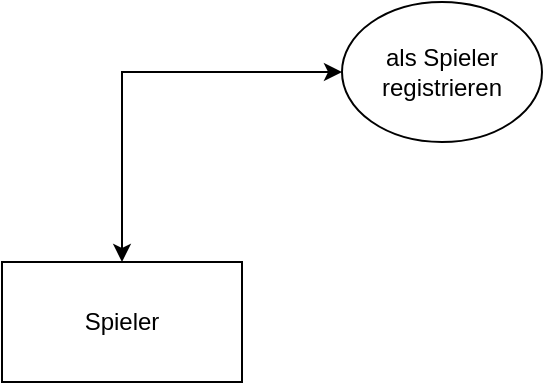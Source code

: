 <mxfile version="20.5.0" type="github"><diagram id="XJNOSI2BftMgy4ogSQp6" name="Seite-1"><mxGraphModel dx="1422" dy="754" grid="1" gridSize="10" guides="1" tooltips="1" connect="1" arrows="1" fold="1" page="1" pageScale="1" pageWidth="827" pageHeight="1169" math="0" shadow="0"><root><mxCell id="0"/><mxCell id="1" parent="0"/><mxCell id="2ebwuvKZTrSODB67YzaP-1" value="Spieler" style="rounded=0;whiteSpace=wrap;html=1;" vertex="1" parent="1"><mxGeometry x="110" y="160" width="120" height="60" as="geometry"/></mxCell><mxCell id="2ebwuvKZTrSODB67YzaP-3" value="als Spieler registrieren" style="ellipse;whiteSpace=wrap;html=1;" vertex="1" parent="1"><mxGeometry x="280" y="30" width="100" height="70" as="geometry"/></mxCell><mxCell id="2ebwuvKZTrSODB67YzaP-4" value="" style="endArrow=classic;startArrow=classic;html=1;rounded=0;entryX=0;entryY=0.5;entryDx=0;entryDy=0;exitX=0.5;exitY=0;exitDx=0;exitDy=0;" edge="1" parent="1" source="2ebwuvKZTrSODB67YzaP-1" target="2ebwuvKZTrSODB67YzaP-3"><mxGeometry width="50" height="50" relative="1" as="geometry"><mxPoint x="390" y="410" as="sourcePoint"/><mxPoint x="440" y="360" as="targetPoint"/><Array as="points"><mxPoint x="170" y="65"/></Array></mxGeometry></mxCell></root></mxGraphModel></diagram></mxfile>